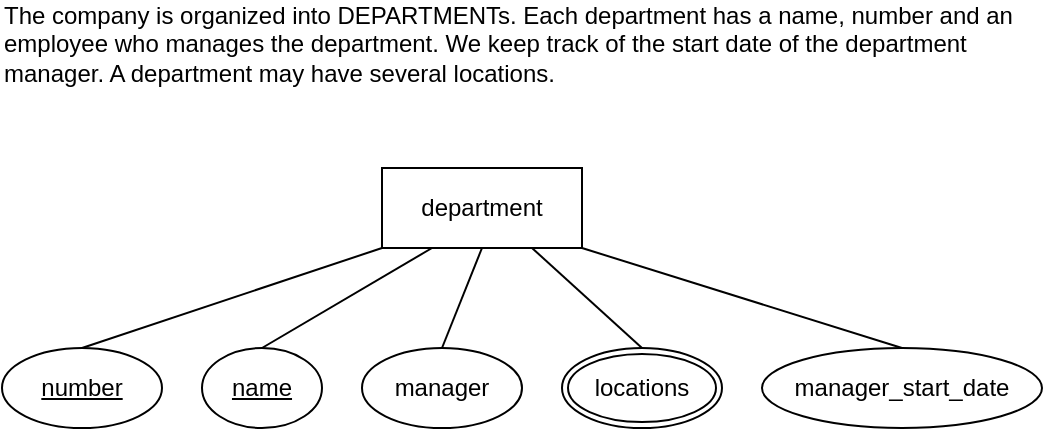 <mxfile version="21.0.8" type="device" pages="4"><diagram name="department entity" id="vR1riFmWHHXKqSf3M4-J"><mxGraphModel dx="832" dy="388" grid="0" gridSize="10" guides="1" tooltips="1" connect="1" arrows="1" fold="1" page="0" pageScale="1" pageWidth="827" pageHeight="1169" math="0" shadow="0"><root><mxCell id="0"/><mxCell id="1" parent="0"/><mxCell id="nof1ykz_CpcOagsGE7ZD-1" value="department" style="whiteSpace=wrap;html=1;align=center;" parent="1" vertex="1"><mxGeometry x="360" y="280" width="100" height="40" as="geometry"/></mxCell><mxCell id="nof1ykz_CpcOagsGE7ZD-5" value="number" style="ellipse;whiteSpace=wrap;html=1;align=center;fontStyle=4;" parent="1" vertex="1"><mxGeometry x="170" y="370" width="80" height="40" as="geometry"/></mxCell><mxCell id="nof1ykz_CpcOagsGE7ZD-6" value="name" style="ellipse;whiteSpace=wrap;html=1;align=center;fontStyle=4;" parent="1" vertex="1"><mxGeometry x="270" y="370" width="60" height="40" as="geometry"/></mxCell><mxCell id="nof1ykz_CpcOagsGE7ZD-7" value="locations" style="ellipse;shape=doubleEllipse;margin=3;whiteSpace=wrap;html=1;align=center;" parent="1" vertex="1"><mxGeometry x="450" y="370" width="80" height="40" as="geometry"/></mxCell><mxCell id="nof1ykz_CpcOagsGE7ZD-8" value="manager" style="ellipse;whiteSpace=wrap;html=1;align=center;" parent="1" vertex="1"><mxGeometry x="350" y="370" width="80" height="40" as="geometry"/></mxCell><mxCell id="nof1ykz_CpcOagsGE7ZD-9" value="manager_start_date" style="ellipse;whiteSpace=wrap;html=1;align=center;" parent="1" vertex="1"><mxGeometry x="550" y="370" width="140" height="40" as="geometry"/></mxCell><mxCell id="nof1ykz_CpcOagsGE7ZD-12" value="" style="endArrow=none;html=1;rounded=0;exitX=0.5;exitY=0;exitDx=0;exitDy=0;entryX=0;entryY=1;entryDx=0;entryDy=0;" parent="1" source="nof1ykz_CpcOagsGE7ZD-5" target="nof1ykz_CpcOagsGE7ZD-1" edge="1"><mxGeometry width="50" height="50" relative="1" as="geometry"><mxPoint x="290" y="370" as="sourcePoint"/><mxPoint x="340" y="320" as="targetPoint"/></mxGeometry></mxCell><mxCell id="nof1ykz_CpcOagsGE7ZD-13" value="" style="endArrow=none;html=1;rounded=0;exitX=0.5;exitY=0;exitDx=0;exitDy=0;entryX=0.25;entryY=1;entryDx=0;entryDy=0;" parent="1" source="nof1ykz_CpcOagsGE7ZD-6" target="nof1ykz_CpcOagsGE7ZD-1" edge="1"><mxGeometry width="50" height="50" relative="1" as="geometry"><mxPoint x="220" y="380" as="sourcePoint"/><mxPoint x="350" y="330" as="targetPoint"/></mxGeometry></mxCell><mxCell id="nof1ykz_CpcOagsGE7ZD-16" value="" style="endArrow=none;html=1;rounded=0;exitX=0.5;exitY=0;exitDx=0;exitDy=0;entryX=0.5;entryY=1;entryDx=0;entryDy=0;" parent="1" source="nof1ykz_CpcOagsGE7ZD-8" target="nof1ykz_CpcOagsGE7ZD-1" edge="1"><mxGeometry width="50" height="50" relative="1" as="geometry"><mxPoint x="250" y="410" as="sourcePoint"/><mxPoint x="380" y="360" as="targetPoint"/></mxGeometry></mxCell><mxCell id="nof1ykz_CpcOagsGE7ZD-17" value="" style="endArrow=none;html=1;rounded=0;exitX=0.5;exitY=0;exitDx=0;exitDy=0;entryX=0.75;entryY=1;entryDx=0;entryDy=0;" parent="1" source="nof1ykz_CpcOagsGE7ZD-7" target="nof1ykz_CpcOagsGE7ZD-1" edge="1"><mxGeometry width="50" height="50" relative="1" as="geometry"><mxPoint x="260" y="420" as="sourcePoint"/><mxPoint x="390" y="370" as="targetPoint"/></mxGeometry></mxCell><mxCell id="nof1ykz_CpcOagsGE7ZD-18" value="" style="endArrow=none;html=1;rounded=0;exitX=1;exitY=1;exitDx=0;exitDy=0;entryX=0.5;entryY=0;entryDx=0;entryDy=0;" parent="1" source="nof1ykz_CpcOagsGE7ZD-1" target="nof1ykz_CpcOagsGE7ZD-9" edge="1"><mxGeometry width="50" height="50" relative="1" as="geometry"><mxPoint x="270" y="430" as="sourcePoint"/><mxPoint x="400" y="380" as="targetPoint"/></mxGeometry></mxCell><mxCell id="5hC7E_VcBdMca9a1Se1Z-1" value="&lt;div&gt;The company is organized into DEPARTMENTs. Each department has a name, number and an employee who manages the department. We keep track of the start date of the department manager. A department may have several locations.&lt;/div&gt;&lt;div&gt;&lt;br&gt;&lt;/div&gt;" style="text;html=1;strokeColor=none;fillColor=none;align=left;verticalAlign=middle;whiteSpace=wrap;rounded=0;" parent="1" vertex="1"><mxGeometry x="169" y="196" width="516" height="58" as="geometry"/></mxCell></root></mxGraphModel></diagram><diagram id="a4o48mt1i-gstihOhsZx" name="project entity"><mxGraphModel dx="477" dy="219" grid="0" gridSize="10" guides="1" tooltips="1" connect="1" arrows="1" fold="1" page="0" pageScale="1" pageWidth="827" pageHeight="1169" math="0" shadow="0"><root><mxCell id="0"/><mxCell id="1" parent="0"/><mxCell id="IIx-w3cfuuRNV1lqIEd5-1" value="project" style="whiteSpace=wrap;html=1;align=center;" vertex="1" parent="1"><mxGeometry x="360" y="440" width="100" height="40" as="geometry"/></mxCell><mxCell id="IIx-w3cfuuRNV1lqIEd5-2" value="number" style="ellipse;whiteSpace=wrap;html=1;align=center;fontStyle=4;" vertex="1" parent="1"><mxGeometry x="204" y="530" width="80" height="40" as="geometry"/></mxCell><mxCell id="IIx-w3cfuuRNV1lqIEd5-3" value="name" style="ellipse;whiteSpace=wrap;html=1;align=center;fontStyle=4;" vertex="1" parent="1"><mxGeometry x="304" y="530" width="60" height="40" as="geometry"/></mxCell><mxCell id="IIx-w3cfuuRNV1lqIEd5-4" value="location" style="ellipse;whiteSpace=wrap;html=1;align=center;" vertex="1" parent="1"><mxGeometry x="384" y="530" width="80" height="40" as="geometry"/></mxCell><mxCell id="IIx-w3cfuuRNV1lqIEd5-5" value="controlling_department" style="ellipse;whiteSpace=wrap;html=1;align=center;" vertex="1" parent="1"><mxGeometry x="484" y="530" width="140" height="40" as="geometry"/></mxCell><mxCell id="IIx-w3cfuuRNV1lqIEd5-6" value="" style="endArrow=none;html=1;rounded=0;exitX=0.5;exitY=0;exitDx=0;exitDy=0;entryX=0;entryY=1;entryDx=0;entryDy=0;" edge="1" parent="1" source="IIx-w3cfuuRNV1lqIEd5-2" target="IIx-w3cfuuRNV1lqIEd5-1"><mxGeometry width="50" height="50" relative="1" as="geometry"><mxPoint x="324" y="530" as="sourcePoint"/><mxPoint x="374" y="480" as="targetPoint"/></mxGeometry></mxCell><mxCell id="IIx-w3cfuuRNV1lqIEd5-7" value="" style="endArrow=none;html=1;rounded=0;exitX=0.5;exitY=0;exitDx=0;exitDy=0;entryX=0.25;entryY=1;entryDx=0;entryDy=0;" edge="1" parent="1" source="IIx-w3cfuuRNV1lqIEd5-3" target="IIx-w3cfuuRNV1lqIEd5-1"><mxGeometry width="50" height="50" relative="1" as="geometry"><mxPoint x="254" y="540" as="sourcePoint"/><mxPoint x="384" y="490" as="targetPoint"/></mxGeometry></mxCell><mxCell id="IIx-w3cfuuRNV1lqIEd5-8" value="" style="endArrow=none;html=1;rounded=0;exitX=0.5;exitY=0;exitDx=0;exitDy=0;entryX=0.5;entryY=1;entryDx=0;entryDy=0;" edge="1" parent="1" source="IIx-w3cfuuRNV1lqIEd5-4" target="IIx-w3cfuuRNV1lqIEd5-1"><mxGeometry width="50" height="50" relative="1" as="geometry"><mxPoint x="284" y="570" as="sourcePoint"/><mxPoint x="414" y="520" as="targetPoint"/></mxGeometry></mxCell><mxCell id="IIx-w3cfuuRNV1lqIEd5-9" value="" style="endArrow=none;html=1;rounded=0;exitX=1;exitY=1;exitDx=0;exitDy=0;entryX=0.5;entryY=0;entryDx=0;entryDy=0;" edge="1" parent="1" source="IIx-w3cfuuRNV1lqIEd5-1" target="IIx-w3cfuuRNV1lqIEd5-5"><mxGeometry width="50" height="50" relative="1" as="geometry"><mxPoint x="304" y="590" as="sourcePoint"/><mxPoint x="434" y="540" as="targetPoint"/></mxGeometry></mxCell><mxCell id="Bv9roeX_BVCFR0Rtixf7-1" value="&lt;div&gt;Each department controls a number of PROJECTs. Each project has a unique name, unique number and is located at a single location.&lt;/div&gt;&lt;div&gt;&lt;br&gt;&lt;/div&gt;" style="text;html=1;strokeColor=none;fillColor=none;align=left;verticalAlign=middle;whiteSpace=wrap;rounded=0;" vertex="1" parent="1"><mxGeometry x="206" y="348" width="423" height="70" as="geometry"/></mxCell></root></mxGraphModel></diagram><diagram id="lR-KPH-bCipEC0YCnFHx" name="employee entity"><mxGraphModel dx="1290" dy="1002" grid="0" gridSize="10" guides="1" tooltips="1" connect="1" arrows="1" fold="1" page="0" pageScale="1" pageWidth="827" pageHeight="1169" math="0" shadow="0"><root><mxCell id="0"/><mxCell id="1" parent="0"/><mxCell id="TX_0UJqvhbqT5zrNF4Th-1" value="employee" style="whiteSpace=wrap;html=1;align=center;" parent="1" vertex="1"><mxGeometry x="248" y="61" width="100" height="40" as="geometry"/></mxCell><mxCell id="TX_0UJqvhbqT5zrNF4Th-2" value="SSN" style="ellipse;whiteSpace=wrap;html=1;align=center;fontStyle=4;" parent="1" vertex="1"><mxGeometry x="8" y="141" width="60" height="40" as="geometry"/></mxCell><mxCell id="TX_0UJqvhbqT5zrNF4Th-3" value="works_on" style="ellipse;shape=doubleEllipse;margin=3;whiteSpace=wrap;html=1;align=center;" parent="1" vertex="1"><mxGeometry x="468" y="141" width="80" height="40" as="geometry"/></mxCell><mxCell id="TX_0UJqvhbqT5zrNF4Th-4" value="name" style="ellipse;whiteSpace=wrap;html=1;align=center;" parent="1" vertex="1"><mxGeometry x="78" y="141" width="50" height="40" as="geometry"/></mxCell><mxCell id="TX_0UJqvhbqT5zrNF4Th-5" value="department" style="ellipse;whiteSpace=wrap;html=1;align=center;" parent="1" vertex="1"><mxGeometry x="378" y="141" width="80" height="40" as="geometry"/></mxCell><mxCell id="TX_0UJqvhbqT5zrNF4Th-6" value="" style="endArrow=none;html=1;rounded=0;exitX=0.5;exitY=0;exitDx=0;exitDy=0;entryX=0;entryY=1;entryDx=0;entryDy=0;" parent="1" source="TX_0UJqvhbqT5zrNF4Th-2" target="TX_0UJqvhbqT5zrNF4Th-1" edge="1"><mxGeometry width="50" height="50" relative="1" as="geometry"><mxPoint x="108" y="141" as="sourcePoint"/><mxPoint x="158" y="91" as="targetPoint"/></mxGeometry></mxCell><mxCell id="TX_0UJqvhbqT5zrNF4Th-7" value="" style="endArrow=none;html=1;rounded=0;exitX=0.599;exitY=0.021;exitDx=0;exitDy=0;exitPerimeter=0;" parent="1" source="TX_0UJqvhbqT5zrNF4Th-15" edge="1"><mxGeometry width="50" height="50" relative="1" as="geometry"><mxPoint x="118" y="141" as="sourcePoint"/><mxPoint x="288" y="101" as="targetPoint"/></mxGeometry></mxCell><mxCell id="TX_0UJqvhbqT5zrNF4Th-8" value="" style="endArrow=none;html=1;rounded=0;exitX=0.5;exitY=0;exitDx=0;exitDy=0;entryX=0.188;entryY=0.981;entryDx=0;entryDy=0;entryPerimeter=0;" parent="1" source="TX_0UJqvhbqT5zrNF4Th-4" target="TX_0UJqvhbqT5zrNF4Th-1" edge="1"><mxGeometry width="50" height="50" relative="1" as="geometry"><mxPoint x="68" y="181" as="sourcePoint"/><mxPoint x="198" y="131" as="targetPoint"/></mxGeometry></mxCell><mxCell id="TX_0UJqvhbqT5zrNF4Th-9" value="" style="endArrow=none;html=1;rounded=0;exitX=0.5;exitY=0;exitDx=0;exitDy=0;entryX=1;entryY=1;entryDx=0;entryDy=0;" parent="1" source="TX_0UJqvhbqT5zrNF4Th-3" target="TX_0UJqvhbqT5zrNF4Th-1" edge="1"><mxGeometry width="50" height="50" relative="1" as="geometry"><mxPoint x="78" y="191" as="sourcePoint"/><mxPoint x="208" y="141" as="targetPoint"/></mxGeometry></mxCell><mxCell id="TX_0UJqvhbqT5zrNF4Th-10" value="" style="endArrow=none;html=1;rounded=0;entryX=0.5;entryY=0;entryDx=0;entryDy=0;" parent="1" target="TX_0UJqvhbqT5zrNF4Th-5" edge="1"><mxGeometry width="50" height="50" relative="1" as="geometry"><mxPoint x="338" y="101" as="sourcePoint"/><mxPoint x="218" y="151" as="targetPoint"/></mxGeometry></mxCell><mxCell id="TX_0UJqvhbqT5zrNF4Th-11" value="Mname" style="ellipse;whiteSpace=wrap;html=1;align=center;" parent="1" vertex="1"><mxGeometry x="68" y="201" width="60" height="40" as="geometry"/></mxCell><mxCell id="TX_0UJqvhbqT5zrNF4Th-12" value="Lname" style="ellipse;whiteSpace=wrap;html=1;align=center;" parent="1" vertex="1"><mxGeometry x="148" y="201" width="56" height="40" as="geometry"/></mxCell><mxCell id="TX_0UJqvhbqT5zrNF4Th-13" value="Fname" style="ellipse;whiteSpace=wrap;html=1;align=center;" parent="1" vertex="1"><mxGeometry x="2" y="201" width="50" height="40" as="geometry"/></mxCell><mxCell id="TX_0UJqvhbqT5zrNF4Th-14" value="sex" style="ellipse;whiteSpace=wrap;html=1;align=center;" parent="1" vertex="1"><mxGeometry x="138" y="141" width="50" height="40" as="geometry"/></mxCell><mxCell id="TX_0UJqvhbqT5zrNF4Th-15" value="Bdate" style="ellipse;whiteSpace=wrap;html=1;align=center;" parent="1" vertex="1"><mxGeometry x="198" y="141" width="50" height="40" as="geometry"/></mxCell><mxCell id="TX_0UJqvhbqT5zrNF4Th-16" value="addr" style="ellipse;whiteSpace=wrap;html=1;align=center;" parent="1" vertex="1"><mxGeometry x="258" y="141" width="50" height="40" as="geometry"/></mxCell><mxCell id="TX_0UJqvhbqT5zrNF4Th-17" value="salary" style="ellipse;whiteSpace=wrap;html=1;align=center;" parent="1" vertex="1"><mxGeometry x="318" y="141" width="50" height="40" as="geometry"/></mxCell><mxCell id="TX_0UJqvhbqT5zrNF4Th-18" value="hours" style="ellipse;whiteSpace=wrap;html=1;align=center;" parent="1" vertex="1"><mxGeometry x="528" y="201" width="50" height="40" as="geometry"/></mxCell><mxCell id="TX_0UJqvhbqT5zrNF4Th-19" value="project" style="ellipse;whiteSpace=wrap;html=1;align=center;" parent="1" vertex="1"><mxGeometry x="458" y="201" width="50" height="40" as="geometry"/></mxCell><mxCell id="TX_0UJqvhbqT5zrNF4Th-20" value="supervisor" style="ellipse;whiteSpace=wrap;html=1;align=center;" parent="1" vertex="1"><mxGeometry x="458" y="61" width="70" height="40" as="geometry"/></mxCell><mxCell id="TX_0UJqvhbqT5zrNF4Th-21" value="" style="endArrow=none;html=1;rounded=0;exitX=0.602;exitY=0.044;exitDx=0;exitDy=0;entryX=0.25;entryY=1;entryDx=0;entryDy=0;exitPerimeter=0;" parent="1" source="TX_0UJqvhbqT5zrNF4Th-14" target="TX_0UJqvhbqT5zrNF4Th-1" edge="1"><mxGeometry width="50" height="50" relative="1" as="geometry"><mxPoint x="48" y="151" as="sourcePoint"/><mxPoint x="258" y="111" as="targetPoint"/></mxGeometry></mxCell><mxCell id="TX_0UJqvhbqT5zrNF4Th-22" value="" style="endArrow=none;html=1;rounded=0;entryX=0.5;entryY=1;entryDx=0;entryDy=0;" parent="1" source="TX_0UJqvhbqT5zrNF4Th-16" target="TX_0UJqvhbqT5zrNF4Th-1" edge="1"><mxGeometry width="50" height="50" relative="1" as="geometry"><mxPoint x="58" y="161" as="sourcePoint"/><mxPoint x="268" y="121" as="targetPoint"/></mxGeometry></mxCell><mxCell id="TX_0UJqvhbqT5zrNF4Th-23" value="" style="endArrow=none;html=1;rounded=0;exitX=0.5;exitY=0;exitDx=0;exitDy=0;entryX=0;entryY=1;entryDx=0;entryDy=0;" parent="1" source="TX_0UJqvhbqT5zrNF4Th-13" target="TX_0UJqvhbqT5zrNF4Th-4" edge="1"><mxGeometry width="50" height="50" relative="1" as="geometry"><mxPoint x="68" y="171" as="sourcePoint"/><mxPoint x="278" y="131" as="targetPoint"/></mxGeometry></mxCell><mxCell id="TX_0UJqvhbqT5zrNF4Th-24" value="" style="endArrow=none;html=1;rounded=0;exitX=0.5;exitY=0;exitDx=0;exitDy=0;entryX=0.5;entryY=1;entryDx=0;entryDy=0;" parent="1" source="TX_0UJqvhbqT5zrNF4Th-11" target="TX_0UJqvhbqT5zrNF4Th-4" edge="1"><mxGeometry width="50" height="50" relative="1" as="geometry"><mxPoint x="78" y="181" as="sourcePoint"/><mxPoint x="288" y="141" as="targetPoint"/></mxGeometry></mxCell><mxCell id="TX_0UJqvhbqT5zrNF4Th-25" value="" style="endArrow=none;html=1;rounded=0;exitX=1;exitY=1;exitDx=0;exitDy=0;entryX=0.5;entryY=0;entryDx=0;entryDy=0;" parent="1" source="TX_0UJqvhbqT5zrNF4Th-4" target="TX_0UJqvhbqT5zrNF4Th-12" edge="1"><mxGeometry width="50" height="50" relative="1" as="geometry"><mxPoint x="88" y="191" as="sourcePoint"/><mxPoint x="298" y="151" as="targetPoint"/></mxGeometry></mxCell><mxCell id="TX_0UJqvhbqT5zrNF4Th-26" value="" style="endArrow=none;html=1;rounded=0;exitX=0.5;exitY=0;exitDx=0;exitDy=0;entryX=0.291;entryY=0.958;entryDx=0;entryDy=0;entryPerimeter=0;" parent="1" source="TX_0UJqvhbqT5zrNF4Th-19" target="TX_0UJqvhbqT5zrNF4Th-3" edge="1"><mxGeometry width="50" height="50" relative="1" as="geometry"><mxPoint x="98" y="201" as="sourcePoint"/><mxPoint x="308" y="161" as="targetPoint"/></mxGeometry></mxCell><mxCell id="TX_0UJqvhbqT5zrNF4Th-27" value="" style="endArrow=none;html=1;rounded=0;exitX=0.491;exitY=-0.085;exitDx=0;exitDy=0;exitPerimeter=0;" parent="1" source="TX_0UJqvhbqT5zrNF4Th-18" target="TX_0UJqvhbqT5zrNF4Th-3" edge="1"><mxGeometry width="50" height="50" relative="1" as="geometry"><mxPoint x="108" y="211" as="sourcePoint"/><mxPoint x="318" y="171" as="targetPoint"/></mxGeometry></mxCell><mxCell id="TX_0UJqvhbqT5zrNF4Th-28" value="" style="endArrow=none;html=1;rounded=0;entryX=0.75;entryY=1;entryDx=0;entryDy=0;" parent="1" target="TX_0UJqvhbqT5zrNF4Th-1" edge="1"><mxGeometry width="50" height="50" relative="1" as="geometry"><mxPoint x="338" y="141" as="sourcePoint"/><mxPoint x="328" y="181" as="targetPoint"/></mxGeometry></mxCell><mxCell id="TX_0UJqvhbqT5zrNF4Th-29" value="" style="endArrow=none;html=1;rounded=0;" parent="1" edge="1"><mxGeometry width="50" height="50" relative="1" as="geometry"><mxPoint x="458" y="81" as="sourcePoint"/><mxPoint x="348" y="81" as="targetPoint"/></mxGeometry></mxCell><mxCell id="7R-qjqrnuDjPA_agwb0c-1" value="&lt;div&gt;We store each EMPLOYEE's social security number (SSN), address, salary, sex, and birthdate.&lt;/div&gt;&lt;div&gt;Each employee works for one department but may work on several projects.&lt;/div&gt;&lt;div&gt;We keep track of the number of hours per week that an employee currently works on each project.&lt;/div&gt;&lt;div&gt;We also keep track of the direct supervisor of each employee.&lt;/div&gt;&lt;div&gt;&lt;br&gt;&lt;/div&gt;" style="text;html=1;strokeColor=none;fillColor=none;align=left;verticalAlign=middle;whiteSpace=wrap;rounded=0;" parent="1" vertex="1"><mxGeometry x="15" y="-49" width="535" height="78" as="geometry"/></mxCell></root></mxGraphModel></diagram><diagram id="ehjjeeijgo-tA9g0P2tf" name="dependent entity"><mxGraphModel dx="527" dy="242" grid="0" gridSize="10" guides="1" tooltips="1" connect="1" arrows="1" fold="1" page="0" pageScale="1" pageWidth="827" pageHeight="1169" math="0" shadow="0"><root><mxCell id="0"/><mxCell id="1" parent="0"/><mxCell id="icgFg5XqCwWUwFmIwP6V-1" value="dependent" style="whiteSpace=wrap;html=1;align=center;" vertex="1" parent="1"><mxGeometry x="253" y="238" width="100" height="40" as="geometry"/></mxCell><mxCell id="icgFg5XqCwWUwFmIwP6V-2" value="employee" style="ellipse;whiteSpace=wrap;html=1;align=center;" vertex="1" parent="1"><mxGeometry x="327" y="328" width="80" height="40" as="geometry"/></mxCell><mxCell id="icgFg5XqCwWUwFmIwP6V-3" value="relationship" style="ellipse;whiteSpace=wrap;html=1;align=center;" vertex="1" parent="1"><mxGeometry x="427" y="328" width="90" height="40" as="geometry"/></mxCell><mxCell id="icgFg5XqCwWUwFmIwP6V-4" value="" style="endArrow=none;html=1;rounded=0;exitX=0.5;exitY=0;exitDx=0;exitDy=0;entryX=0;entryY=1;entryDx=0;entryDy=0;" edge="1" parent="1" source="icgFg5XqCwWUwFmIwP6V-10" target="icgFg5XqCwWUwFmIwP6V-1"><mxGeometry width="50" height="50" relative="1" as="geometry"><mxPoint x="137" y="328" as="sourcePoint"/><mxPoint x="267" y="278" as="targetPoint"/></mxGeometry></mxCell><mxCell id="icgFg5XqCwWUwFmIwP6V-5" value="" style="endArrow=none;html=1;rounded=0;exitX=0.5;exitY=0;exitDx=0;exitDy=0;entryX=0.25;entryY=1;entryDx=0;entryDy=0;" edge="1" parent="1" source="icgFg5XqCwWUwFmIwP6V-9" target="icgFg5XqCwWUwFmIwP6V-1"><mxGeometry width="50" height="50" relative="1" as="geometry"><mxPoint x="227" y="328" as="sourcePoint"/><mxPoint x="277" y="288" as="targetPoint"/></mxGeometry></mxCell><mxCell id="icgFg5XqCwWUwFmIwP6V-6" value="" style="endArrow=none;html=1;rounded=0;exitX=0.5;exitY=0;exitDx=0;exitDy=0;entryX=0.807;entryY=1.011;entryDx=0;entryDy=0;entryPerimeter=0;" edge="1" parent="1" source="icgFg5XqCwWUwFmIwP6V-2" target="icgFg5XqCwWUwFmIwP6V-1"><mxGeometry width="50" height="50" relative="1" as="geometry"><mxPoint x="177" y="368" as="sourcePoint"/><mxPoint x="307" y="318" as="targetPoint"/></mxGeometry></mxCell><mxCell id="icgFg5XqCwWUwFmIwP6V-7" value="" style="endArrow=none;html=1;rounded=0;exitX=1;exitY=1;exitDx=0;exitDy=0;entryX=0.5;entryY=0;entryDx=0;entryDy=0;" edge="1" parent="1" source="icgFg5XqCwWUwFmIwP6V-1" target="icgFg5XqCwWUwFmIwP6V-3"><mxGeometry width="50" height="50" relative="1" as="geometry"><mxPoint x="197" y="388" as="sourcePoint"/><mxPoint x="327" y="338" as="targetPoint"/></mxGeometry></mxCell><mxCell id="icgFg5XqCwWUwFmIwP6V-8" value="Bdate" style="ellipse;whiteSpace=wrap;html=1;align=center;" vertex="1" parent="1"><mxGeometry x="230.5" y="328" width="80" height="40" as="geometry"/></mxCell><mxCell id="icgFg5XqCwWUwFmIwP6V-9" value="sex" style="ellipse;whiteSpace=wrap;html=1;align=center;" vertex="1" parent="1"><mxGeometry x="167" y="328" width="50" height="40" as="geometry"/></mxCell><mxCell id="icgFg5XqCwWUwFmIwP6V-10" value="name" style="ellipse;whiteSpace=wrap;html=1;align=center;" vertex="1" parent="1"><mxGeometry x="91" y="328" width="60" height="40" as="geometry"/></mxCell><mxCell id="icgFg5XqCwWUwFmIwP6V-11" value="" style="endArrow=none;html=1;rounded=0;exitX=0.5;exitY=0;exitDx=0;exitDy=0;entryX=0.615;entryY=1.034;entryDx=0;entryDy=0;entryPerimeter=0;" edge="1" parent="1" source="icgFg5XqCwWUwFmIwP6V-8" target="icgFg5XqCwWUwFmIwP6V-1"><mxGeometry width="50" height="50" relative="1" as="geometry"><mxPoint x="237" y="338" as="sourcePoint"/><mxPoint x="288" y="288" as="targetPoint"/></mxGeometry></mxCell><mxCell id="fRR2YOm07kFTMeV8uGXe-1" value="&lt;div&gt;Each employee may have a number of DEPENDENTs.&lt;/div&gt;&lt;div&gt;For each dependent, we keep track of their name, sex, birthdate, and relationship to the employee.&lt;/div&gt;" style="text;html=1;strokeColor=none;fillColor=none;align=left;verticalAlign=middle;whiteSpace=wrap;rounded=0;" vertex="1" parent="1"><mxGeometry x="93.5" y="122" width="419" height="66" as="geometry"/></mxCell></root></mxGraphModel></diagram></mxfile>